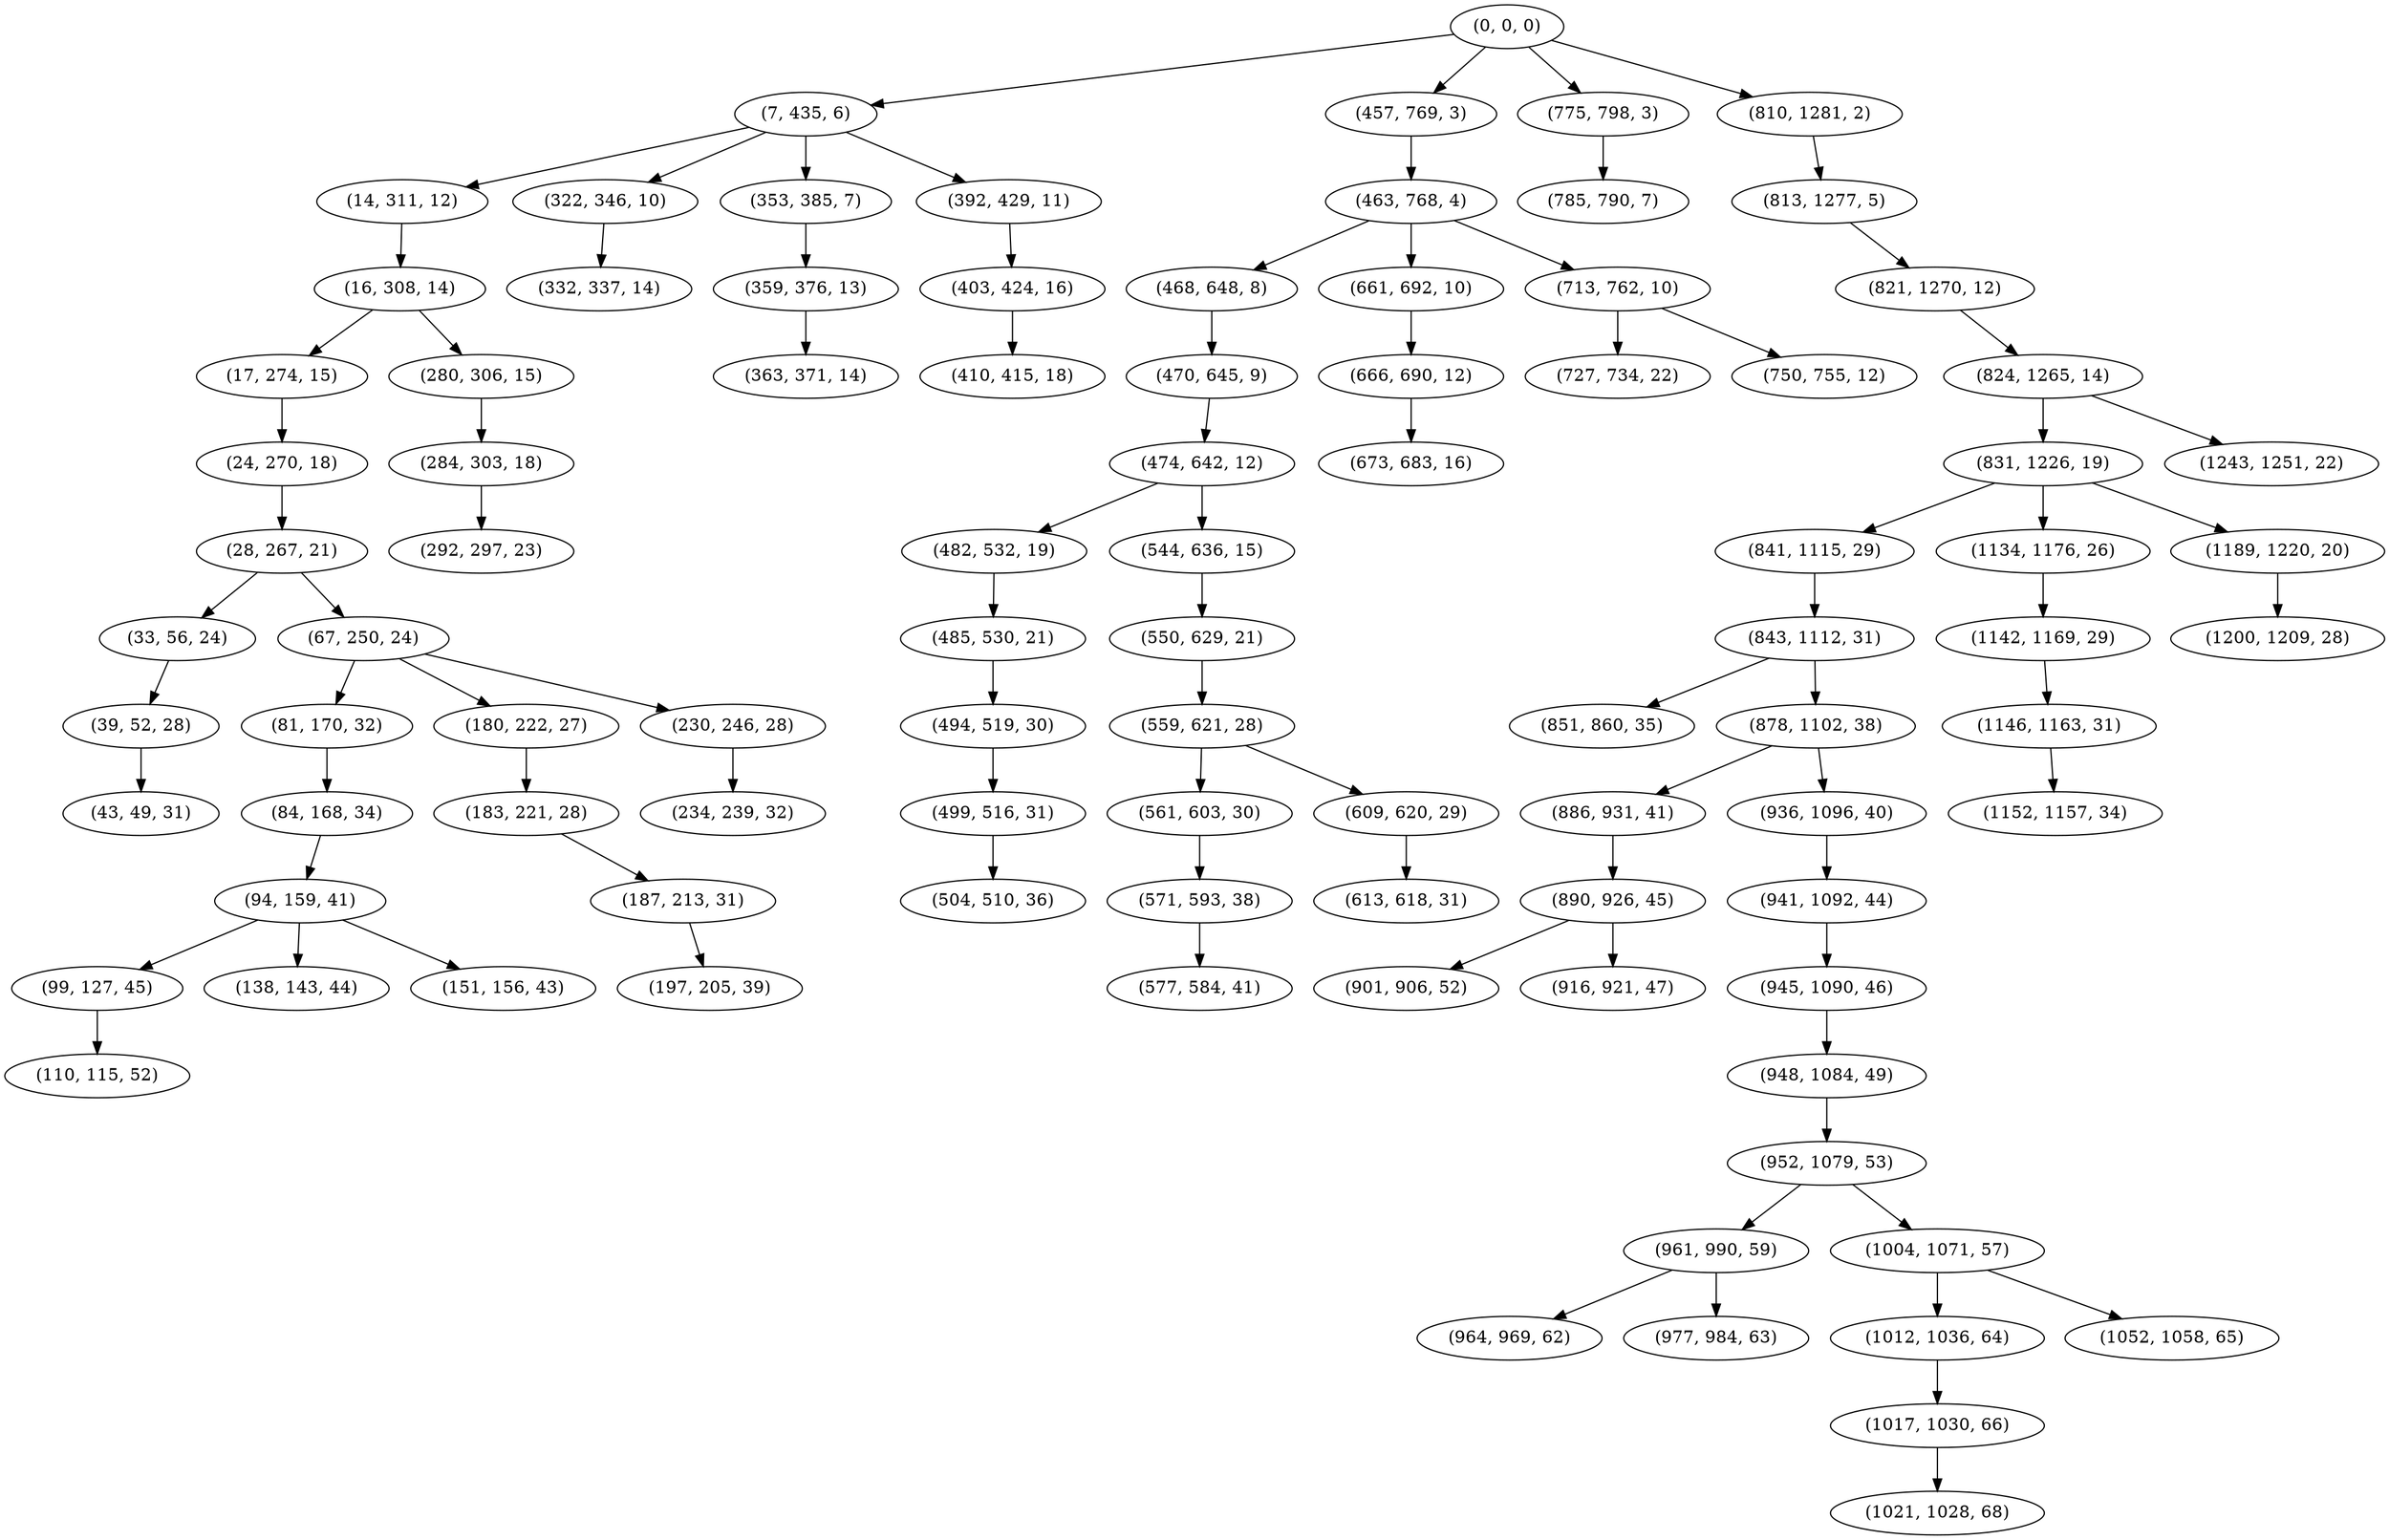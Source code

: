 digraph tree {
    "(0, 0, 0)";
    "(7, 435, 6)";
    "(14, 311, 12)";
    "(16, 308, 14)";
    "(17, 274, 15)";
    "(24, 270, 18)";
    "(28, 267, 21)";
    "(33, 56, 24)";
    "(39, 52, 28)";
    "(43, 49, 31)";
    "(67, 250, 24)";
    "(81, 170, 32)";
    "(84, 168, 34)";
    "(94, 159, 41)";
    "(99, 127, 45)";
    "(110, 115, 52)";
    "(138, 143, 44)";
    "(151, 156, 43)";
    "(180, 222, 27)";
    "(183, 221, 28)";
    "(187, 213, 31)";
    "(197, 205, 39)";
    "(230, 246, 28)";
    "(234, 239, 32)";
    "(280, 306, 15)";
    "(284, 303, 18)";
    "(292, 297, 23)";
    "(322, 346, 10)";
    "(332, 337, 14)";
    "(353, 385, 7)";
    "(359, 376, 13)";
    "(363, 371, 14)";
    "(392, 429, 11)";
    "(403, 424, 16)";
    "(410, 415, 18)";
    "(457, 769, 3)";
    "(463, 768, 4)";
    "(468, 648, 8)";
    "(470, 645, 9)";
    "(474, 642, 12)";
    "(482, 532, 19)";
    "(485, 530, 21)";
    "(494, 519, 30)";
    "(499, 516, 31)";
    "(504, 510, 36)";
    "(544, 636, 15)";
    "(550, 629, 21)";
    "(559, 621, 28)";
    "(561, 603, 30)";
    "(571, 593, 38)";
    "(577, 584, 41)";
    "(609, 620, 29)";
    "(613, 618, 31)";
    "(661, 692, 10)";
    "(666, 690, 12)";
    "(673, 683, 16)";
    "(713, 762, 10)";
    "(727, 734, 22)";
    "(750, 755, 12)";
    "(775, 798, 3)";
    "(785, 790, 7)";
    "(810, 1281, 2)";
    "(813, 1277, 5)";
    "(821, 1270, 12)";
    "(824, 1265, 14)";
    "(831, 1226, 19)";
    "(841, 1115, 29)";
    "(843, 1112, 31)";
    "(851, 860, 35)";
    "(878, 1102, 38)";
    "(886, 931, 41)";
    "(890, 926, 45)";
    "(901, 906, 52)";
    "(916, 921, 47)";
    "(936, 1096, 40)";
    "(941, 1092, 44)";
    "(945, 1090, 46)";
    "(948, 1084, 49)";
    "(952, 1079, 53)";
    "(961, 990, 59)";
    "(964, 969, 62)";
    "(977, 984, 63)";
    "(1004, 1071, 57)";
    "(1012, 1036, 64)";
    "(1017, 1030, 66)";
    "(1021, 1028, 68)";
    "(1052, 1058, 65)";
    "(1134, 1176, 26)";
    "(1142, 1169, 29)";
    "(1146, 1163, 31)";
    "(1152, 1157, 34)";
    "(1189, 1220, 20)";
    "(1200, 1209, 28)";
    "(1243, 1251, 22)";
    "(0, 0, 0)" -> "(7, 435, 6)";
    "(0, 0, 0)" -> "(457, 769, 3)";
    "(0, 0, 0)" -> "(775, 798, 3)";
    "(0, 0, 0)" -> "(810, 1281, 2)";
    "(7, 435, 6)" -> "(14, 311, 12)";
    "(7, 435, 6)" -> "(322, 346, 10)";
    "(7, 435, 6)" -> "(353, 385, 7)";
    "(7, 435, 6)" -> "(392, 429, 11)";
    "(14, 311, 12)" -> "(16, 308, 14)";
    "(16, 308, 14)" -> "(17, 274, 15)";
    "(16, 308, 14)" -> "(280, 306, 15)";
    "(17, 274, 15)" -> "(24, 270, 18)";
    "(24, 270, 18)" -> "(28, 267, 21)";
    "(28, 267, 21)" -> "(33, 56, 24)";
    "(28, 267, 21)" -> "(67, 250, 24)";
    "(33, 56, 24)" -> "(39, 52, 28)";
    "(39, 52, 28)" -> "(43, 49, 31)";
    "(67, 250, 24)" -> "(81, 170, 32)";
    "(67, 250, 24)" -> "(180, 222, 27)";
    "(67, 250, 24)" -> "(230, 246, 28)";
    "(81, 170, 32)" -> "(84, 168, 34)";
    "(84, 168, 34)" -> "(94, 159, 41)";
    "(94, 159, 41)" -> "(99, 127, 45)";
    "(94, 159, 41)" -> "(138, 143, 44)";
    "(94, 159, 41)" -> "(151, 156, 43)";
    "(99, 127, 45)" -> "(110, 115, 52)";
    "(180, 222, 27)" -> "(183, 221, 28)";
    "(183, 221, 28)" -> "(187, 213, 31)";
    "(187, 213, 31)" -> "(197, 205, 39)";
    "(230, 246, 28)" -> "(234, 239, 32)";
    "(280, 306, 15)" -> "(284, 303, 18)";
    "(284, 303, 18)" -> "(292, 297, 23)";
    "(322, 346, 10)" -> "(332, 337, 14)";
    "(353, 385, 7)" -> "(359, 376, 13)";
    "(359, 376, 13)" -> "(363, 371, 14)";
    "(392, 429, 11)" -> "(403, 424, 16)";
    "(403, 424, 16)" -> "(410, 415, 18)";
    "(457, 769, 3)" -> "(463, 768, 4)";
    "(463, 768, 4)" -> "(468, 648, 8)";
    "(463, 768, 4)" -> "(661, 692, 10)";
    "(463, 768, 4)" -> "(713, 762, 10)";
    "(468, 648, 8)" -> "(470, 645, 9)";
    "(470, 645, 9)" -> "(474, 642, 12)";
    "(474, 642, 12)" -> "(482, 532, 19)";
    "(474, 642, 12)" -> "(544, 636, 15)";
    "(482, 532, 19)" -> "(485, 530, 21)";
    "(485, 530, 21)" -> "(494, 519, 30)";
    "(494, 519, 30)" -> "(499, 516, 31)";
    "(499, 516, 31)" -> "(504, 510, 36)";
    "(544, 636, 15)" -> "(550, 629, 21)";
    "(550, 629, 21)" -> "(559, 621, 28)";
    "(559, 621, 28)" -> "(561, 603, 30)";
    "(559, 621, 28)" -> "(609, 620, 29)";
    "(561, 603, 30)" -> "(571, 593, 38)";
    "(571, 593, 38)" -> "(577, 584, 41)";
    "(609, 620, 29)" -> "(613, 618, 31)";
    "(661, 692, 10)" -> "(666, 690, 12)";
    "(666, 690, 12)" -> "(673, 683, 16)";
    "(713, 762, 10)" -> "(727, 734, 22)";
    "(713, 762, 10)" -> "(750, 755, 12)";
    "(775, 798, 3)" -> "(785, 790, 7)";
    "(810, 1281, 2)" -> "(813, 1277, 5)";
    "(813, 1277, 5)" -> "(821, 1270, 12)";
    "(821, 1270, 12)" -> "(824, 1265, 14)";
    "(824, 1265, 14)" -> "(831, 1226, 19)";
    "(824, 1265, 14)" -> "(1243, 1251, 22)";
    "(831, 1226, 19)" -> "(841, 1115, 29)";
    "(831, 1226, 19)" -> "(1134, 1176, 26)";
    "(831, 1226, 19)" -> "(1189, 1220, 20)";
    "(841, 1115, 29)" -> "(843, 1112, 31)";
    "(843, 1112, 31)" -> "(851, 860, 35)";
    "(843, 1112, 31)" -> "(878, 1102, 38)";
    "(878, 1102, 38)" -> "(886, 931, 41)";
    "(878, 1102, 38)" -> "(936, 1096, 40)";
    "(886, 931, 41)" -> "(890, 926, 45)";
    "(890, 926, 45)" -> "(901, 906, 52)";
    "(890, 926, 45)" -> "(916, 921, 47)";
    "(936, 1096, 40)" -> "(941, 1092, 44)";
    "(941, 1092, 44)" -> "(945, 1090, 46)";
    "(945, 1090, 46)" -> "(948, 1084, 49)";
    "(948, 1084, 49)" -> "(952, 1079, 53)";
    "(952, 1079, 53)" -> "(961, 990, 59)";
    "(952, 1079, 53)" -> "(1004, 1071, 57)";
    "(961, 990, 59)" -> "(964, 969, 62)";
    "(961, 990, 59)" -> "(977, 984, 63)";
    "(1004, 1071, 57)" -> "(1012, 1036, 64)";
    "(1004, 1071, 57)" -> "(1052, 1058, 65)";
    "(1012, 1036, 64)" -> "(1017, 1030, 66)";
    "(1017, 1030, 66)" -> "(1021, 1028, 68)";
    "(1134, 1176, 26)" -> "(1142, 1169, 29)";
    "(1142, 1169, 29)" -> "(1146, 1163, 31)";
    "(1146, 1163, 31)" -> "(1152, 1157, 34)";
    "(1189, 1220, 20)" -> "(1200, 1209, 28)";
}
